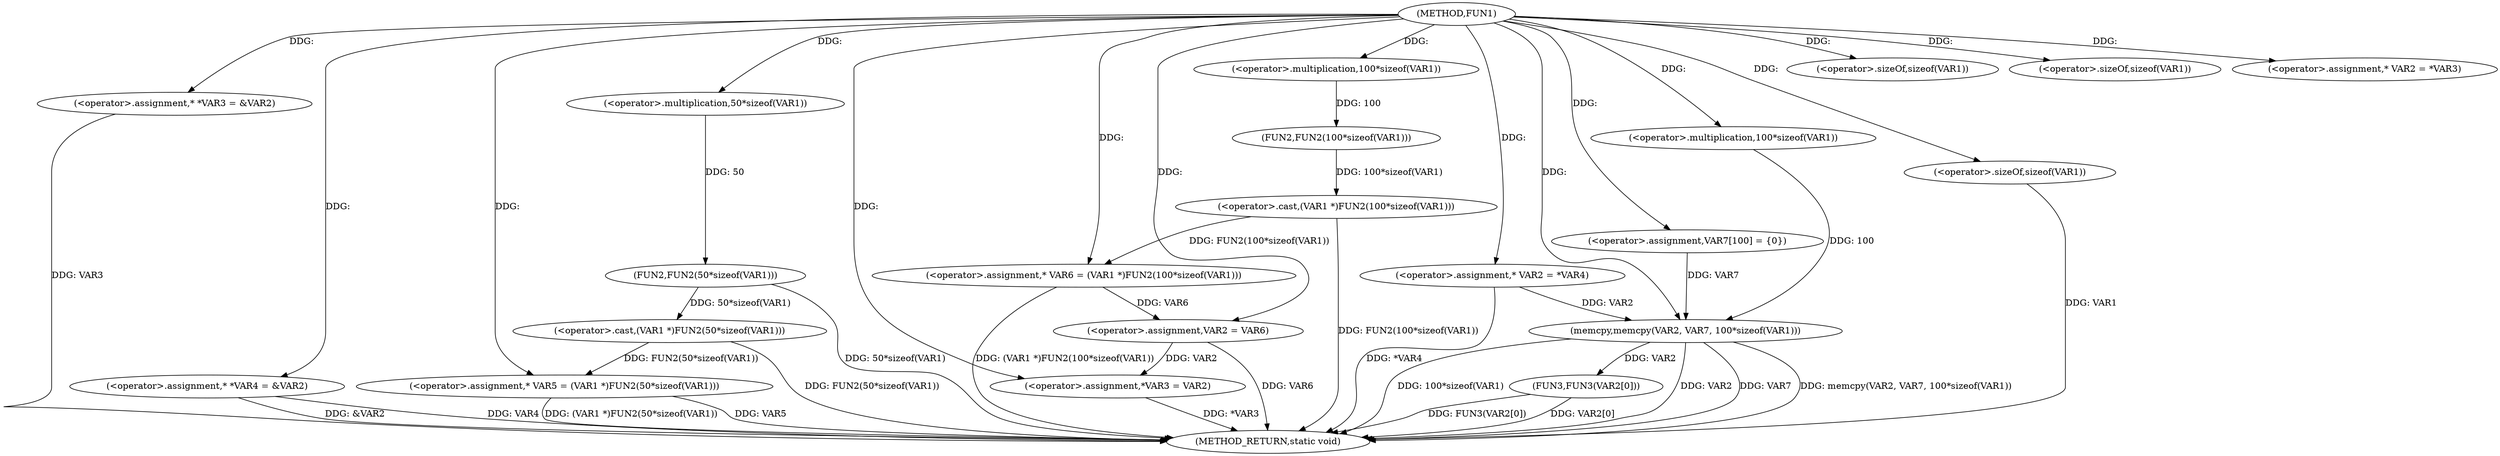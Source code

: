 digraph FUN1 {  
"1000100" [label = "(METHOD,FUN1)" ]
"1000167" [label = "(METHOD_RETURN,static void)" ]
"1000104" [label = "(<operator>.assignment,* *VAR3 = &VAR2)" ]
"1000109" [label = "(<operator>.assignment,* *VAR4 = &VAR2)" ]
"1000114" [label = "(<operator>.assignment,* VAR5 = (VAR1 *)FUN2(50*sizeof(VAR1)))" ]
"1000116" [label = "(<operator>.cast,(VAR1 *)FUN2(50*sizeof(VAR1)))" ]
"1000118" [label = "(FUN2,FUN2(50*sizeof(VAR1)))" ]
"1000119" [label = "(<operator>.multiplication,50*sizeof(VAR1))" ]
"1000121" [label = "(<operator>.sizeOf,sizeof(VAR1))" ]
"1000124" [label = "(<operator>.assignment,* VAR6 = (VAR1 *)FUN2(100*sizeof(VAR1)))" ]
"1000126" [label = "(<operator>.cast,(VAR1 *)FUN2(100*sizeof(VAR1)))" ]
"1000128" [label = "(FUN2,FUN2(100*sizeof(VAR1)))" ]
"1000129" [label = "(<operator>.multiplication,100*sizeof(VAR1))" ]
"1000131" [label = "(<operator>.sizeOf,sizeof(VAR1))" ]
"1000135" [label = "(<operator>.assignment,* VAR2 = *VAR3)" ]
"1000139" [label = "(<operator>.assignment,VAR2 = VAR6)" ]
"1000142" [label = "(<operator>.assignment,*VAR3 = VAR2)" ]
"1000148" [label = "(<operator>.assignment,* VAR2 = *VAR4)" ]
"1000154" [label = "(<operator>.assignment,VAR7[100] = {0})" ]
"1000156" [label = "(memcpy,memcpy(VAR2, VAR7, 100*sizeof(VAR1)))" ]
"1000159" [label = "(<operator>.multiplication,100*sizeof(VAR1))" ]
"1000161" [label = "(<operator>.sizeOf,sizeof(VAR1))" ]
"1000163" [label = "(FUN3,FUN3(VAR2[0]))" ]
  "1000156" -> "1000167"  [ label = "DDG: 100*sizeof(VAR1)"] 
  "1000156" -> "1000167"  [ label = "DDG: VAR2"] 
  "1000104" -> "1000167"  [ label = "DDG: VAR3"] 
  "1000156" -> "1000167"  [ label = "DDG: VAR7"] 
  "1000114" -> "1000167"  [ label = "DDG: VAR5"] 
  "1000116" -> "1000167"  [ label = "DDG: FUN2(50*sizeof(VAR1))"] 
  "1000142" -> "1000167"  [ label = "DDG: *VAR3"] 
  "1000148" -> "1000167"  [ label = "DDG: *VAR4"] 
  "1000118" -> "1000167"  [ label = "DDG: 50*sizeof(VAR1)"] 
  "1000163" -> "1000167"  [ label = "DDG: VAR2[0]"] 
  "1000124" -> "1000167"  [ label = "DDG: (VAR1 *)FUN2(100*sizeof(VAR1))"] 
  "1000139" -> "1000167"  [ label = "DDG: VAR6"] 
  "1000109" -> "1000167"  [ label = "DDG: VAR4"] 
  "1000126" -> "1000167"  [ label = "DDG: FUN2(100*sizeof(VAR1))"] 
  "1000156" -> "1000167"  [ label = "DDG: memcpy(VAR2, VAR7, 100*sizeof(VAR1))"] 
  "1000163" -> "1000167"  [ label = "DDG: FUN3(VAR2[0])"] 
  "1000161" -> "1000167"  [ label = "DDG: VAR1"] 
  "1000114" -> "1000167"  [ label = "DDG: (VAR1 *)FUN2(50*sizeof(VAR1))"] 
  "1000109" -> "1000167"  [ label = "DDG: &VAR2"] 
  "1000100" -> "1000104"  [ label = "DDG: "] 
  "1000100" -> "1000109"  [ label = "DDG: "] 
  "1000116" -> "1000114"  [ label = "DDG: FUN2(50*sizeof(VAR1))"] 
  "1000100" -> "1000114"  [ label = "DDG: "] 
  "1000118" -> "1000116"  [ label = "DDG: 50*sizeof(VAR1)"] 
  "1000119" -> "1000118"  [ label = "DDG: 50"] 
  "1000100" -> "1000119"  [ label = "DDG: "] 
  "1000100" -> "1000121"  [ label = "DDG: "] 
  "1000126" -> "1000124"  [ label = "DDG: FUN2(100*sizeof(VAR1))"] 
  "1000100" -> "1000124"  [ label = "DDG: "] 
  "1000128" -> "1000126"  [ label = "DDG: 100*sizeof(VAR1)"] 
  "1000129" -> "1000128"  [ label = "DDG: 100"] 
  "1000100" -> "1000129"  [ label = "DDG: "] 
  "1000100" -> "1000131"  [ label = "DDG: "] 
  "1000100" -> "1000135"  [ label = "DDG: "] 
  "1000124" -> "1000139"  [ label = "DDG: VAR6"] 
  "1000100" -> "1000139"  [ label = "DDG: "] 
  "1000139" -> "1000142"  [ label = "DDG: VAR2"] 
  "1000100" -> "1000142"  [ label = "DDG: "] 
  "1000100" -> "1000148"  [ label = "DDG: "] 
  "1000100" -> "1000154"  [ label = "DDG: "] 
  "1000148" -> "1000156"  [ label = "DDG: VAR2"] 
  "1000100" -> "1000156"  [ label = "DDG: "] 
  "1000154" -> "1000156"  [ label = "DDG: VAR7"] 
  "1000159" -> "1000156"  [ label = "DDG: 100"] 
  "1000100" -> "1000159"  [ label = "DDG: "] 
  "1000100" -> "1000161"  [ label = "DDG: "] 
  "1000156" -> "1000163"  [ label = "DDG: VAR2"] 
}
